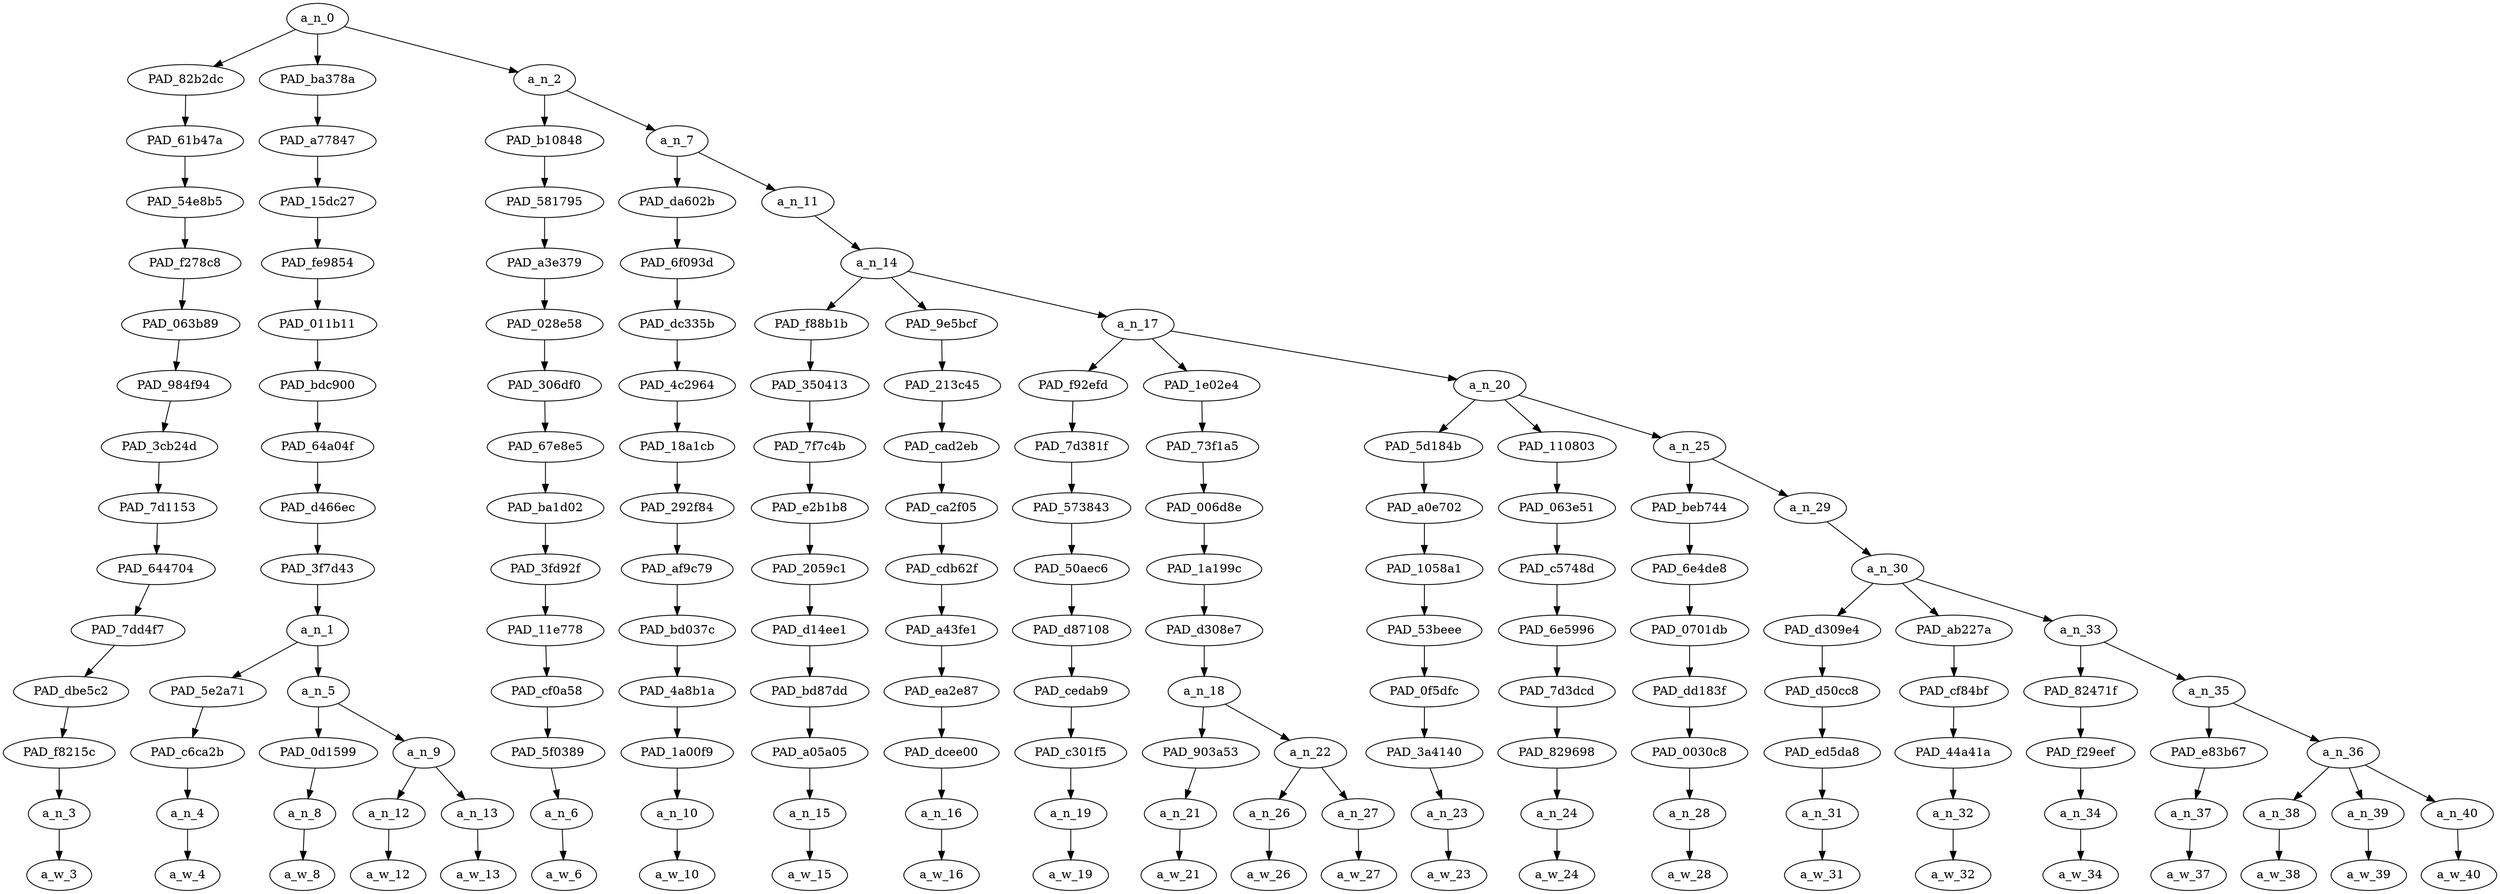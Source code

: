strict digraph "" {
	a_n_0	[div_dir=1,
		index=0,
		level=14,
		pos="9.376543209876543,14!",
		text_span="[0, 1, 2, 3, 4, 5, 6, 7, 8, 9, 10, 11, 12, 13, 14, 15, 16, 17, 18, 19, 20, 21, 22]",
		value=1.00000001];
	PAD_82b2dc	[div_dir=1,
		index=2,
		level=13,
		pos="22.0,13!",
		text_span="[22]",
		value=0.03140721];
	a_n_0 -> PAD_82b2dc;
	PAD_ba378a	[div_dir=1,
		index=0,
		level=13,
		pos="0.875,13!",
		text_span="[0, 1, 2, 3]",
		value=0.33679133];
	a_n_0 -> PAD_ba378a;
	a_n_2	[div_dir=-1,
		index=1,
		level=13,
		pos="5.25462962962963,13!",
		text_span="[4, 5, 6, 7, 8, 9, 10, 11, 12, 13, 14, 15, 16, 17, 18, 19, 20, 21]",
		value=0.63159037];
	a_n_0 -> a_n_2;
	PAD_61b47a	[div_dir=1,
		index=3,
		level=12,
		pos="22.0,12!",
		text_span="[22]",
		value=0.03140721];
	PAD_82b2dc -> PAD_61b47a;
	PAD_54e8b5	[div_dir=1,
		index=4,
		level=11,
		pos="22.0,11!",
		text_span="[22]",
		value=0.03140721];
	PAD_61b47a -> PAD_54e8b5;
	PAD_f278c8	[div_dir=1,
		index=4,
		level=10,
		pos="22.0,10!",
		text_span="[22]",
		value=0.03140721];
	PAD_54e8b5 -> PAD_f278c8;
	PAD_063b89	[div_dir=1,
		index=6,
		level=9,
		pos="22.0,9!",
		text_span="[22]",
		value=0.03140721];
	PAD_f278c8 -> PAD_063b89;
	PAD_984f94	[div_dir=1,
		index=8,
		level=8,
		pos="22.0,8!",
		text_span="[22]",
		value=0.03140721];
	PAD_063b89 -> PAD_984f94;
	PAD_3cb24d	[div_dir=1,
		index=10,
		level=7,
		pos="22.0,7!",
		text_span="[22]",
		value=0.03140721];
	PAD_984f94 -> PAD_3cb24d;
	PAD_7d1153	[div_dir=1,
		index=11,
		level=6,
		pos="22.0,6!",
		text_span="[22]",
		value=0.03140721];
	PAD_3cb24d -> PAD_7d1153;
	PAD_644704	[div_dir=1,
		index=11,
		level=5,
		pos="22.0,5!",
		text_span="[22]",
		value=0.03140721];
	PAD_7d1153 -> PAD_644704;
	PAD_7dd4f7	[div_dir=1,
		index=13,
		level=4,
		pos="22.0,4!",
		text_span="[22]",
		value=0.03140721];
	PAD_644704 -> PAD_7dd4f7;
	PAD_dbe5c2	[div_dir=1,
		index=15,
		level=3,
		pos="22.0,3!",
		text_span="[22]",
		value=0.03140721];
	PAD_7dd4f7 -> PAD_dbe5c2;
	PAD_f8215c	[div_dir=1,
		index=18,
		level=2,
		pos="22.0,2!",
		text_span="[22]",
		value=0.03140721];
	PAD_dbe5c2 -> PAD_f8215c;
	a_n_3	[div_dir=1,
		index=22,
		level=1,
		pos="22.0,1!",
		text_span="[22]",
		value=0.03140721];
	PAD_f8215c -> a_n_3;
	a_w_3	[div_dir=0,
		index=22,
		level=0,
		pos="22,0!",
		text_span="[22]",
		value=😭1];
	a_n_3 -> a_w_3;
	PAD_a77847	[div_dir=1,
		index=0,
		level=12,
		pos="0.875,12!",
		text_span="[0, 1, 2, 3]",
		value=0.33679133];
	PAD_ba378a -> PAD_a77847;
	PAD_15dc27	[div_dir=1,
		index=0,
		level=11,
		pos="0.875,11!",
		text_span="[0, 1, 2, 3]",
		value=0.33679133];
	PAD_a77847 -> PAD_15dc27;
	PAD_fe9854	[div_dir=1,
		index=0,
		level=10,
		pos="0.875,10!",
		text_span="[0, 1, 2, 3]",
		value=0.33679133];
	PAD_15dc27 -> PAD_fe9854;
	PAD_011b11	[div_dir=1,
		index=0,
		level=9,
		pos="0.875,9!",
		text_span="[0, 1, 2, 3]",
		value=0.33679133];
	PAD_fe9854 -> PAD_011b11;
	PAD_bdc900	[div_dir=1,
		index=0,
		level=8,
		pos="0.875,8!",
		text_span="[0, 1, 2, 3]",
		value=0.33679133];
	PAD_011b11 -> PAD_bdc900;
	PAD_64a04f	[div_dir=1,
		index=0,
		level=7,
		pos="0.875,7!",
		text_span="[0, 1, 2, 3]",
		value=0.33679133];
	PAD_bdc900 -> PAD_64a04f;
	PAD_d466ec	[div_dir=1,
		index=0,
		level=6,
		pos="0.875,6!",
		text_span="[0, 1, 2, 3]",
		value=0.33679133];
	PAD_64a04f -> PAD_d466ec;
	PAD_3f7d43	[div_dir=1,
		index=0,
		level=5,
		pos="0.875,5!",
		text_span="[0, 1, 2, 3]",
		value=0.33679133];
	PAD_d466ec -> PAD_3f7d43;
	a_n_1	[div_dir=1,
		index=0,
		level=4,
		pos="0.875,4!",
		text_span="[0, 1, 2, 3]",
		value=0.33679133];
	PAD_3f7d43 -> a_n_1;
	PAD_5e2a71	[div_dir=-1,
		index=0,
		level=3,
		pos="0.0,3!",
		text_span="[0]",
		value=0.03598992];
	a_n_1 -> PAD_5e2a71;
	a_n_5	[div_dir=1,
		index=1,
		level=3,
		pos="1.75,3!",
		text_span="[1, 2, 3]",
		value=0.30030277];
	a_n_1 -> a_n_5;
	PAD_c6ca2b	[div_dir=-1,
		index=0,
		level=2,
		pos="0.0,2!",
		text_span="[0]",
		value=0.03598992];
	PAD_5e2a71 -> PAD_c6ca2b;
	a_n_4	[div_dir=-1,
		index=0,
		level=1,
		pos="0.0,1!",
		text_span="[0]",
		value=0.03598992];
	PAD_c6ca2b -> a_n_4;
	a_w_4	[div_dir=0,
		index=0,
		level=0,
		pos="0,0!",
		text_span="[0]",
		value=he];
	a_n_4 -> a_w_4;
	PAD_0d1599	[div_dir=1,
		index=1,
		level=2,
		pos="1.0,2!",
		text_span="[1]",
		value=0.04092966];
	a_n_5 -> PAD_0d1599;
	a_n_9	[div_dir=1,
		index=2,
		level=2,
		pos="2.5,2!",
		text_span="[2, 3]",
		value=0.25874221];
	a_n_5 -> a_n_9;
	a_n_8	[div_dir=1,
		index=1,
		level=1,
		pos="1.0,1!",
		text_span="[1]",
		value=0.04092966];
	PAD_0d1599 -> a_n_8;
	a_w_8	[div_dir=0,
		index=1,
		level=0,
		pos="1,0!",
		text_span="[1]",
		value=talking];
	a_n_8 -> a_w_8;
	a_n_12	[div_dir=1,
		index=2,
		level=1,
		pos="2.0,1!",
		text_span="[2]",
		value=0.04530453];
	a_n_9 -> a_n_12;
	a_n_13	[div_dir=1,
		index=3,
		level=1,
		pos="3.0,1!",
		text_span="[3]",
		value=0.21276171];
	a_n_9 -> a_n_13;
	a_w_12	[div_dir=0,
		index=2,
		level=0,
		pos="2,0!",
		text_span="[2]",
		value=about];
	a_n_12 -> a_w_12;
	a_w_13	[div_dir=0,
		index=3,
		level=0,
		pos="3,0!",
		text_span="[3]",
		value=hoes];
	a_n_13 -> a_w_13;
	PAD_b10848	[div_dir=1,
		index=1,
		level=12,
		pos="4.0,12!",
		text_span="[4]",
		value=0.03923090];
	a_n_2 -> PAD_b10848;
	a_n_7	[div_dir=-1,
		index=2,
		level=12,
		pos="6.5092592592592595,12!",
		text_span="[5, 6, 7, 8, 9, 10, 11, 12, 13, 14, 15, 16, 17, 18, 19, 20, 21]",
		value=0.59232299];
	a_n_2 -> a_n_7;
	PAD_581795	[div_dir=1,
		index=1,
		level=11,
		pos="4.0,11!",
		text_span="[4]",
		value=0.03923090];
	PAD_b10848 -> PAD_581795;
	PAD_a3e379	[div_dir=1,
		index=1,
		level=10,
		pos="4.0,10!",
		text_span="[4]",
		value=0.03923090];
	PAD_581795 -> PAD_a3e379;
	PAD_028e58	[div_dir=1,
		index=1,
		level=9,
		pos="4.0,9!",
		text_span="[4]",
		value=0.03923090];
	PAD_a3e379 -> PAD_028e58;
	PAD_306df0	[div_dir=1,
		index=1,
		level=8,
		pos="4.0,8!",
		text_span="[4]",
		value=0.03923090];
	PAD_028e58 -> PAD_306df0;
	PAD_67e8e5	[div_dir=1,
		index=1,
		level=7,
		pos="4.0,7!",
		text_span="[4]",
		value=0.03923090];
	PAD_306df0 -> PAD_67e8e5;
	PAD_ba1d02	[div_dir=1,
		index=1,
		level=6,
		pos="4.0,6!",
		text_span="[4]",
		value=0.03923090];
	PAD_67e8e5 -> PAD_ba1d02;
	PAD_3fd92f	[div_dir=1,
		index=1,
		level=5,
		pos="4.0,5!",
		text_span="[4]",
		value=0.03923090];
	PAD_ba1d02 -> PAD_3fd92f;
	PAD_11e778	[div_dir=1,
		index=1,
		level=4,
		pos="4.0,4!",
		text_span="[4]",
		value=0.03923090];
	PAD_3fd92f -> PAD_11e778;
	PAD_cf0a58	[div_dir=1,
		index=2,
		level=3,
		pos="4.0,3!",
		text_span="[4]",
		value=0.03923090];
	PAD_11e778 -> PAD_cf0a58;
	PAD_5f0389	[div_dir=1,
		index=3,
		level=2,
		pos="4.0,2!",
		text_span="[4]",
		value=0.03923090];
	PAD_cf0a58 -> PAD_5f0389;
	a_n_6	[div_dir=1,
		index=4,
		level=1,
		pos="4.0,1!",
		text_span="[4]",
		value=0.03923090];
	PAD_5f0389 -> a_n_6;
	a_w_6	[div_dir=0,
		index=4,
		level=0,
		pos="4,0!",
		text_span="[4]",
		value=be];
	a_n_6 -> a_w_6;
	PAD_da602b	[div_dir=-1,
		index=2,
		level=11,
		pos="5.0,11!",
		text_span="[5]",
		value=0.03150181];
	a_n_7 -> PAD_da602b;
	a_n_11	[div_dir=-1,
		index=3,
		level=11,
		pos="8.018518518518519,11!",
		text_span="[6, 7, 8, 9, 10, 11, 12, 13, 14, 15, 16, 17, 18, 19, 20, 21]",
		value=0.56078201];
	a_n_7 -> a_n_11;
	PAD_6f093d	[div_dir=-1,
		index=2,
		level=10,
		pos="5.0,10!",
		text_span="[5]",
		value=0.03150181];
	PAD_da602b -> PAD_6f093d;
	PAD_dc335b	[div_dir=-1,
		index=2,
		level=9,
		pos="5.0,9!",
		text_span="[5]",
		value=0.03150181];
	PAD_6f093d -> PAD_dc335b;
	PAD_4c2964	[div_dir=-1,
		index=2,
		level=8,
		pos="5.0,8!",
		text_span="[5]",
		value=0.03150181];
	PAD_dc335b -> PAD_4c2964;
	PAD_18a1cb	[div_dir=-1,
		index=2,
		level=7,
		pos="5.0,7!",
		text_span="[5]",
		value=0.03150181];
	PAD_4c2964 -> PAD_18a1cb;
	PAD_292f84	[div_dir=-1,
		index=2,
		level=6,
		pos="5.0,6!",
		text_span="[5]",
		value=0.03150181];
	PAD_18a1cb -> PAD_292f84;
	PAD_af9c79	[div_dir=-1,
		index=2,
		level=5,
		pos="5.0,5!",
		text_span="[5]",
		value=0.03150181];
	PAD_292f84 -> PAD_af9c79;
	PAD_bd037c	[div_dir=-1,
		index=2,
		level=4,
		pos="5.0,4!",
		text_span="[5]",
		value=0.03150181];
	PAD_af9c79 -> PAD_bd037c;
	PAD_4a8b1a	[div_dir=-1,
		index=3,
		level=3,
		pos="5.0,3!",
		text_span="[5]",
		value=0.03150181];
	PAD_bd037c -> PAD_4a8b1a;
	PAD_1a00f9	[div_dir=-1,
		index=4,
		level=2,
		pos="5.0,2!",
		text_span="[5]",
		value=0.03150181];
	PAD_4a8b1a -> PAD_1a00f9;
	a_n_10	[div_dir=-1,
		index=5,
		level=1,
		pos="5.0,1!",
		text_span="[5]",
		value=0.03150181];
	PAD_1a00f9 -> a_n_10;
	a_w_10	[div_dir=0,
		index=5,
		level=0,
		pos="5,0!",
		text_span="[5]",
		value=thinking];
	a_n_10 -> a_w_10;
	a_n_14	[div_dir=-1,
		index=3,
		level=10,
		pos="8.018518518518519,10!",
		text_span="[6, 7, 8, 9, 10, 11, 12, 13, 14, 15, 16, 17, 18, 19, 20, 21]",
		value=0.56076137];
	a_n_11 -> a_n_14;
	PAD_f88b1b	[div_dir=-1,
		index=3,
		level=9,
		pos="6.0,9!",
		text_span="[6]",
		value=0.03883759];
	a_n_14 -> PAD_f88b1b;
	PAD_9e5bcf	[div_dir=1,
		index=4,
		level=9,
		pos="7.0,9!",
		text_span="[7]",
		value=0.02481851];
	a_n_14 -> PAD_9e5bcf;
	a_n_17	[div_dir=-1,
		index=5,
		level=9,
		pos="11.055555555555555,9!",
		text_span="[8, 9, 10, 11, 12, 13, 14, 15, 16, 17, 18, 19, 20, 21]",
		value=0.49708462];
	a_n_14 -> a_n_17;
	PAD_350413	[div_dir=-1,
		index=3,
		level=8,
		pos="6.0,8!",
		text_span="[6]",
		value=0.03883759];
	PAD_f88b1b -> PAD_350413;
	PAD_7f7c4b	[div_dir=-1,
		index=3,
		level=7,
		pos="6.0,7!",
		text_span="[6]",
		value=0.03883759];
	PAD_350413 -> PAD_7f7c4b;
	PAD_e2b1b8	[div_dir=-1,
		index=3,
		level=6,
		pos="6.0,6!",
		text_span="[6]",
		value=0.03883759];
	PAD_7f7c4b -> PAD_e2b1b8;
	PAD_2059c1	[div_dir=-1,
		index=3,
		level=5,
		pos="6.0,5!",
		text_span="[6]",
		value=0.03883759];
	PAD_e2b1b8 -> PAD_2059c1;
	PAD_d14ee1	[div_dir=-1,
		index=3,
		level=4,
		pos="6.0,4!",
		text_span="[6]",
		value=0.03883759];
	PAD_2059c1 -> PAD_d14ee1;
	PAD_bd87dd	[div_dir=-1,
		index=4,
		level=3,
		pos="6.0,3!",
		text_span="[6]",
		value=0.03883759];
	PAD_d14ee1 -> PAD_bd87dd;
	PAD_a05a05	[div_dir=-1,
		index=5,
		level=2,
		pos="6.0,2!",
		text_span="[6]",
		value=0.03883759];
	PAD_bd87dd -> PAD_a05a05;
	a_n_15	[div_dir=-1,
		index=6,
		level=1,
		pos="6.0,1!",
		text_span="[6]",
		value=0.03883759];
	PAD_a05a05 -> a_n_15;
	a_w_15	[div_dir=0,
		index=6,
		level=0,
		pos="6,0!",
		text_span="[6]",
		value=cause];
	a_n_15 -> a_w_15;
	PAD_213c45	[div_dir=1,
		index=4,
		level=8,
		pos="7.0,8!",
		text_span="[7]",
		value=0.02481851];
	PAD_9e5bcf -> PAD_213c45;
	PAD_cad2eb	[div_dir=1,
		index=4,
		level=7,
		pos="7.0,7!",
		text_span="[7]",
		value=0.02481851];
	PAD_213c45 -> PAD_cad2eb;
	PAD_ca2f05	[div_dir=1,
		index=4,
		level=6,
		pos="7.0,6!",
		text_span="[7]",
		value=0.02481851];
	PAD_cad2eb -> PAD_ca2f05;
	PAD_cdb62f	[div_dir=1,
		index=4,
		level=5,
		pos="7.0,5!",
		text_span="[7]",
		value=0.02481851];
	PAD_ca2f05 -> PAD_cdb62f;
	PAD_a43fe1	[div_dir=1,
		index=4,
		level=4,
		pos="7.0,4!",
		text_span="[7]",
		value=0.02481851];
	PAD_cdb62f -> PAD_a43fe1;
	PAD_ea2e87	[div_dir=1,
		index=5,
		level=3,
		pos="7.0,3!",
		text_span="[7]",
		value=0.02481851];
	PAD_a43fe1 -> PAD_ea2e87;
	PAD_dcee00	[div_dir=1,
		index=6,
		level=2,
		pos="7.0,2!",
		text_span="[7]",
		value=0.02481851];
	PAD_ea2e87 -> PAD_dcee00;
	a_n_16	[div_dir=1,
		index=7,
		level=1,
		pos="7.0,1!",
		text_span="[7]",
		value=0.02481851];
	PAD_dcee00 -> a_n_16;
	a_w_16	[div_dir=0,
		index=7,
		level=0,
		pos="7,0!",
		text_span="[7]",
		value=i];
	a_n_16 -> a_w_16;
	PAD_f92efd	[div_dir=1,
		index=6,
		level=8,
		pos="11.0,8!",
		text_span="[11]",
		value=0.03005898];
	a_n_17 -> PAD_f92efd;
	PAD_1e02e4	[div_dir=-1,
		index=5,
		level=8,
		pos="8.75,8!",
		text_span="[8, 9, 10]",
		value=0.14053105];
	a_n_17 -> PAD_1e02e4;
	a_n_20	[div_dir=1,
		index=7,
		level=8,
		pos="13.416666666666666,8!",
		text_span="[12, 13, 14, 15, 16, 17, 18, 19, 20, 21]",
		value=0.32646855];
	a_n_17 -> a_n_20;
	PAD_7d381f	[div_dir=1,
		index=6,
		level=7,
		pos="11.0,7!",
		text_span="[11]",
		value=0.03005898];
	PAD_f92efd -> PAD_7d381f;
	PAD_573843	[div_dir=1,
		index=6,
		level=6,
		pos="11.0,6!",
		text_span="[11]",
		value=0.03005898];
	PAD_7d381f -> PAD_573843;
	PAD_50aec6	[div_dir=1,
		index=6,
		level=5,
		pos="11.0,5!",
		text_span="[11]",
		value=0.03005898];
	PAD_573843 -> PAD_50aec6;
	PAD_d87108	[div_dir=1,
		index=6,
		level=4,
		pos="11.0,4!",
		text_span="[11]",
		value=0.03005898];
	PAD_50aec6 -> PAD_d87108;
	PAD_cedab9	[div_dir=1,
		index=7,
		level=3,
		pos="11.0,3!",
		text_span="[11]",
		value=0.03005898];
	PAD_d87108 -> PAD_cedab9;
	PAD_c301f5	[div_dir=1,
		index=9,
		level=2,
		pos="11.0,2!",
		text_span="[11]",
		value=0.03005898];
	PAD_cedab9 -> PAD_c301f5;
	a_n_19	[div_dir=1,
		index=11,
		level=1,
		pos="11.0,1!",
		text_span="[11]",
		value=0.03005898];
	PAD_c301f5 -> a_n_19;
	a_w_19	[div_dir=0,
		index=11,
		level=0,
		pos="11,0!",
		text_span="[11]",
		value=and];
	a_n_19 -> a_w_19;
	PAD_73f1a5	[div_dir=-1,
		index=5,
		level=7,
		pos="8.75,7!",
		text_span="[8, 9, 10]",
		value=0.14053105];
	PAD_1e02e4 -> PAD_73f1a5;
	PAD_006d8e	[div_dir=-1,
		index=5,
		level=6,
		pos="8.75,6!",
		text_span="[8, 9, 10]",
		value=0.14053105];
	PAD_73f1a5 -> PAD_006d8e;
	PAD_1a199c	[div_dir=-1,
		index=5,
		level=5,
		pos="8.75,5!",
		text_span="[8, 9, 10]",
		value=0.14053105];
	PAD_006d8e -> PAD_1a199c;
	PAD_d308e7	[div_dir=-1,
		index=5,
		level=4,
		pos="8.75,4!",
		text_span="[8, 9, 10]",
		value=0.14053105];
	PAD_1a199c -> PAD_d308e7;
	a_n_18	[div_dir=-1,
		index=6,
		level=3,
		pos="8.75,3!",
		text_span="[8, 9, 10]",
		value=0.14053105];
	PAD_d308e7 -> a_n_18;
	PAD_903a53	[div_dir=1,
		index=7,
		level=2,
		pos="8.0,2!",
		text_span="[8]",
		value=0.04323716];
	a_n_18 -> PAD_903a53;
	a_n_22	[div_dir=-1,
		index=8,
		level=2,
		pos="9.5,2!",
		text_span="[9, 10]",
		value=0.09713800];
	a_n_18 -> a_n_22;
	a_n_21	[div_dir=1,
		index=8,
		level=1,
		pos="8.0,1!",
		text_span="[8]",
		value=0.04323716];
	PAD_903a53 -> a_n_21;
	a_w_21	[div_dir=0,
		index=8,
		level=0,
		pos="8,0!",
		text_span="[8]",
		value=buy];
	a_n_21 -> a_w_21;
	a_n_26	[div_dir=1,
		index=9,
		level=1,
		pos="9.0,1!",
		text_span="[9]",
		value=0.03123354];
	a_n_22 -> a_n_26;
	a_n_27	[div_dir=-1,
		index=10,
		level=1,
		pos="10.0,1!",
		text_span="[10]",
		value=0.06570585];
	a_n_22 -> a_n_27;
	a_w_26	[div_dir=0,
		index=9,
		level=0,
		pos="9,0!",
		text_span="[9]",
		value=you];
	a_n_26 -> a_w_26;
	a_w_27	[div_dir=0,
		index=10,
		level=0,
		pos="10,0!",
		text_span="[10]",
		value=shit];
	a_n_27 -> a_w_27;
	PAD_5d184b	[div_dir=1,
		index=7,
		level=7,
		pos="12.0,7!",
		text_span="[12]",
		value=0.02550670];
	a_n_20 -> PAD_5d184b;
	PAD_110803	[div_dir=1,
		index=8,
		level=7,
		pos="13.0,7!",
		text_span="[13]",
		value=0.02597704];
	a_n_20 -> PAD_110803;
	a_n_25	[div_dir=-1,
		index=9,
		level=7,
		pos="15.25,7!",
		text_span="[14, 15, 16, 17, 18, 19, 20, 21]",
		value=0.27498254];
	a_n_20 -> a_n_25;
	PAD_a0e702	[div_dir=1,
		index=7,
		level=6,
		pos="12.0,6!",
		text_span="[12]",
		value=0.02550670];
	PAD_5d184b -> PAD_a0e702;
	PAD_1058a1	[div_dir=1,
		index=7,
		level=5,
		pos="12.0,5!",
		text_span="[12]",
		value=0.02550670];
	PAD_a0e702 -> PAD_1058a1;
	PAD_53beee	[div_dir=1,
		index=7,
		level=4,
		pos="12.0,4!",
		text_span="[12]",
		value=0.02550670];
	PAD_1058a1 -> PAD_53beee;
	PAD_0f5dfc	[div_dir=1,
		index=8,
		level=3,
		pos="12.0,3!",
		text_span="[12]",
		value=0.02550670];
	PAD_53beee -> PAD_0f5dfc;
	PAD_3a4140	[div_dir=1,
		index=10,
		level=2,
		pos="12.0,2!",
		text_span="[12]",
		value=0.02550670];
	PAD_0f5dfc -> PAD_3a4140;
	a_n_23	[div_dir=1,
		index=12,
		level=1,
		pos="12.0,1!",
		text_span="[12]",
		value=0.02550670];
	PAD_3a4140 -> a_n_23;
	a_w_23	[div_dir=0,
		index=12,
		level=0,
		pos="12,0!",
		text_span="[12]",
		value=give];
	a_n_23 -> a_w_23;
	PAD_063e51	[div_dir=1,
		index=8,
		level=6,
		pos="13.0,6!",
		text_span="[13]",
		value=0.02597704];
	PAD_110803 -> PAD_063e51;
	PAD_c5748d	[div_dir=1,
		index=8,
		level=5,
		pos="13.0,5!",
		text_span="[13]",
		value=0.02597704];
	PAD_063e51 -> PAD_c5748d;
	PAD_6e5996	[div_dir=1,
		index=8,
		level=4,
		pos="13.0,4!",
		text_span="[13]",
		value=0.02597704];
	PAD_c5748d -> PAD_6e5996;
	PAD_7d3dcd	[div_dir=1,
		index=9,
		level=3,
		pos="13.0,3!",
		text_span="[13]",
		value=0.02597704];
	PAD_6e5996 -> PAD_7d3dcd;
	PAD_829698	[div_dir=1,
		index=11,
		level=2,
		pos="13.0,2!",
		text_span="[13]",
		value=0.02597704];
	PAD_7d3dcd -> PAD_829698;
	a_n_24	[div_dir=1,
		index=13,
		level=1,
		pos="13.0,1!",
		text_span="[13]",
		value=0.02597704];
	PAD_829698 -> a_n_24;
	a_w_24	[div_dir=0,
		index=13,
		level=0,
		pos="13,0!",
		text_span="[13]",
		value=you1];
	a_n_24 -> a_w_24;
	PAD_beb744	[div_dir=-1,
		index=9,
		level=6,
		pos="14.0,6!",
		text_span="[14]",
		value=0.04104904];
	a_n_25 -> PAD_beb744;
	a_n_29	[div_dir=1,
		index=10,
		level=6,
		pos="16.5,6!",
		text_span="[15, 16, 17, 18, 19, 20, 21]",
		value=0.23392277];
	a_n_25 -> a_n_29;
	PAD_6e4de8	[div_dir=-1,
		index=9,
		level=5,
		pos="14.0,5!",
		text_span="[14]",
		value=0.04104904];
	PAD_beb744 -> PAD_6e4de8;
	PAD_0701db	[div_dir=-1,
		index=9,
		level=4,
		pos="14.0,4!",
		text_span="[14]",
		value=0.04104904];
	PAD_6e4de8 -> PAD_0701db;
	PAD_dd183f	[div_dir=-1,
		index=10,
		level=3,
		pos="14.0,3!",
		text_span="[14]",
		value=0.04104904];
	PAD_0701db -> PAD_dd183f;
	PAD_0030c8	[div_dir=-1,
		index=12,
		level=2,
		pos="14.0,2!",
		text_span="[14]",
		value=0.04104904];
	PAD_dd183f -> PAD_0030c8;
	a_n_28	[div_dir=-1,
		index=14,
		level=1,
		pos="14.0,1!",
		text_span="[14]",
		value=0.04104904];
	PAD_0030c8 -> a_n_28;
	a_w_28	[div_dir=0,
		index=14,
		level=0,
		pos="14,0!",
		text_span="[14]",
		value=money];
	a_n_28 -> a_w_28;
	a_n_30	[div_dir=1,
		index=10,
		level=5,
		pos="16.5,5!",
		text_span="[15, 16, 17, 18, 19, 20, 21]",
		value=0.23389296];
	a_n_29 -> a_n_30;
	PAD_d309e4	[div_dir=1,
		index=10,
		level=4,
		pos="15.0,4!",
		text_span="[15]",
		value=0.02942689];
	a_n_30 -> PAD_d309e4;
	PAD_ab227a	[div_dir=-1,
		index=11,
		level=4,
		pos="16.0,4!",
		text_span="[16]",
		value=0.04125691];
	a_n_30 -> PAD_ab227a;
	a_n_33	[div_dir=1,
		index=12,
		level=4,
		pos="18.5,4!",
		text_span="[17, 18, 19, 20, 21]",
		value=0.16317936];
	a_n_30 -> a_n_33;
	PAD_d50cc8	[div_dir=1,
		index=11,
		level=3,
		pos="15.0,3!",
		text_span="[15]",
		value=0.02942689];
	PAD_d309e4 -> PAD_d50cc8;
	PAD_ed5da8	[div_dir=1,
		index=13,
		level=2,
		pos="15.0,2!",
		text_span="[15]",
		value=0.02942689];
	PAD_d50cc8 -> PAD_ed5da8;
	a_n_31	[div_dir=1,
		index=15,
		level=1,
		pos="15.0,1!",
		text_span="[15]",
		value=0.02942689];
	PAD_ed5da8 -> a_n_31;
	a_w_31	[div_dir=0,
		index=15,
		level=0,
		pos="15,0!",
		text_span="[15]",
		value=they];
	a_n_31 -> a_w_31;
	PAD_cf84bf	[div_dir=-1,
		index=12,
		level=3,
		pos="16.0,3!",
		text_span="[16]",
		value=0.04125691];
	PAD_ab227a -> PAD_cf84bf;
	PAD_44a41a	[div_dir=-1,
		index=14,
		level=2,
		pos="16.0,2!",
		text_span="[16]",
		value=0.04125691];
	PAD_cf84bf -> PAD_44a41a;
	a_n_32	[div_dir=-1,
		index=16,
		level=1,
		pos="16.0,1!",
		text_span="[16]",
		value=0.04125691];
	PAD_44a41a -> a_n_32;
	a_w_32	[div_dir=0,
		index=16,
		level=0,
		pos="16,0!",
		text_span="[16]",
		value=gone];
	a_n_32 -> a_w_32;
	PAD_82471f	[div_dir=-1,
		index=13,
		level=3,
		pos="17.0,3!",
		text_span="[17]",
		value=0.03225693];
	a_n_33 -> PAD_82471f;
	a_n_35	[div_dir=1,
		index=14,
		level=3,
		pos="20.0,3!",
		text_span="[18, 19, 20, 21]",
		value=0.13087593];
	a_n_33 -> a_n_35;
	PAD_f29eef	[div_dir=-1,
		index=15,
		level=2,
		pos="17.0,2!",
		text_span="[17]",
		value=0.03225693];
	PAD_82471f -> PAD_f29eef;
	a_n_34	[div_dir=-1,
		index=17,
		level=1,
		pos="17.0,1!",
		text_span="[17]",
		value=0.03225693];
	PAD_f29eef -> a_n_34;
	a_w_34	[div_dir=0,
		index=17,
		level=0,
		pos="17,0!",
		text_span="[17]",
		value=get];
	a_n_34 -> a_w_34;
	PAD_e83b67	[div_dir=1,
		index=17,
		level=2,
		pos="21.0,2!",
		text_span="[21]",
		value=0.02803321];
	a_n_35 -> PAD_e83b67;
	a_n_36	[div_dir=1,
		index=16,
		level=2,
		pos="19.0,2!",
		text_span="[18, 19, 20]",
		value=0.10271484];
	a_n_35 -> a_n_36;
	a_n_37	[div_dir=1,
		index=21,
		level=1,
		pos="21.0,1!",
		text_span="[21]",
		value=0.02803321];
	PAD_e83b67 -> a_n_37;
	a_w_37	[div_dir=0,
		index=21,
		level=0,
		pos="21,0!",
		text_span="[21]",
		value=😭];
	a_n_37 -> a_w_37;
	a_n_38	[div_dir=1,
		index=18,
		level=1,
		pos="18.0,1!",
		text_span="[18]",
		value=0.02068557];
	a_n_36 -> a_n_38;
	a_n_39	[div_dir=1,
		index=19,
		level=1,
		pos="19.0,1!",
		text_span="[19]",
		value=0.02994046];
	a_n_36 -> a_n_39;
	a_n_40	[div_dir=1,
		index=20,
		level=1,
		pos="20.0,1!",
		text_span="[20]",
		value=0.05197031];
	a_n_36 -> a_n_40;
	a_w_38	[div_dir=0,
		index=18,
		level=0,
		pos="18,0!",
		text_span="[18]",
		value=the];
	a_n_38 -> a_w_38;
	a_w_39	[div_dir=0,
		index=19,
		level=0,
		pos="19,0!",
		text_span="[19]",
		value=same];
	a_n_39 -> a_w_39;
	a_w_40	[div_dir=0,
		index=20,
		level=0,
		pos="20,0!",
		text_span="[20]",
		value=treatment];
	a_n_40 -> a_w_40;
}
